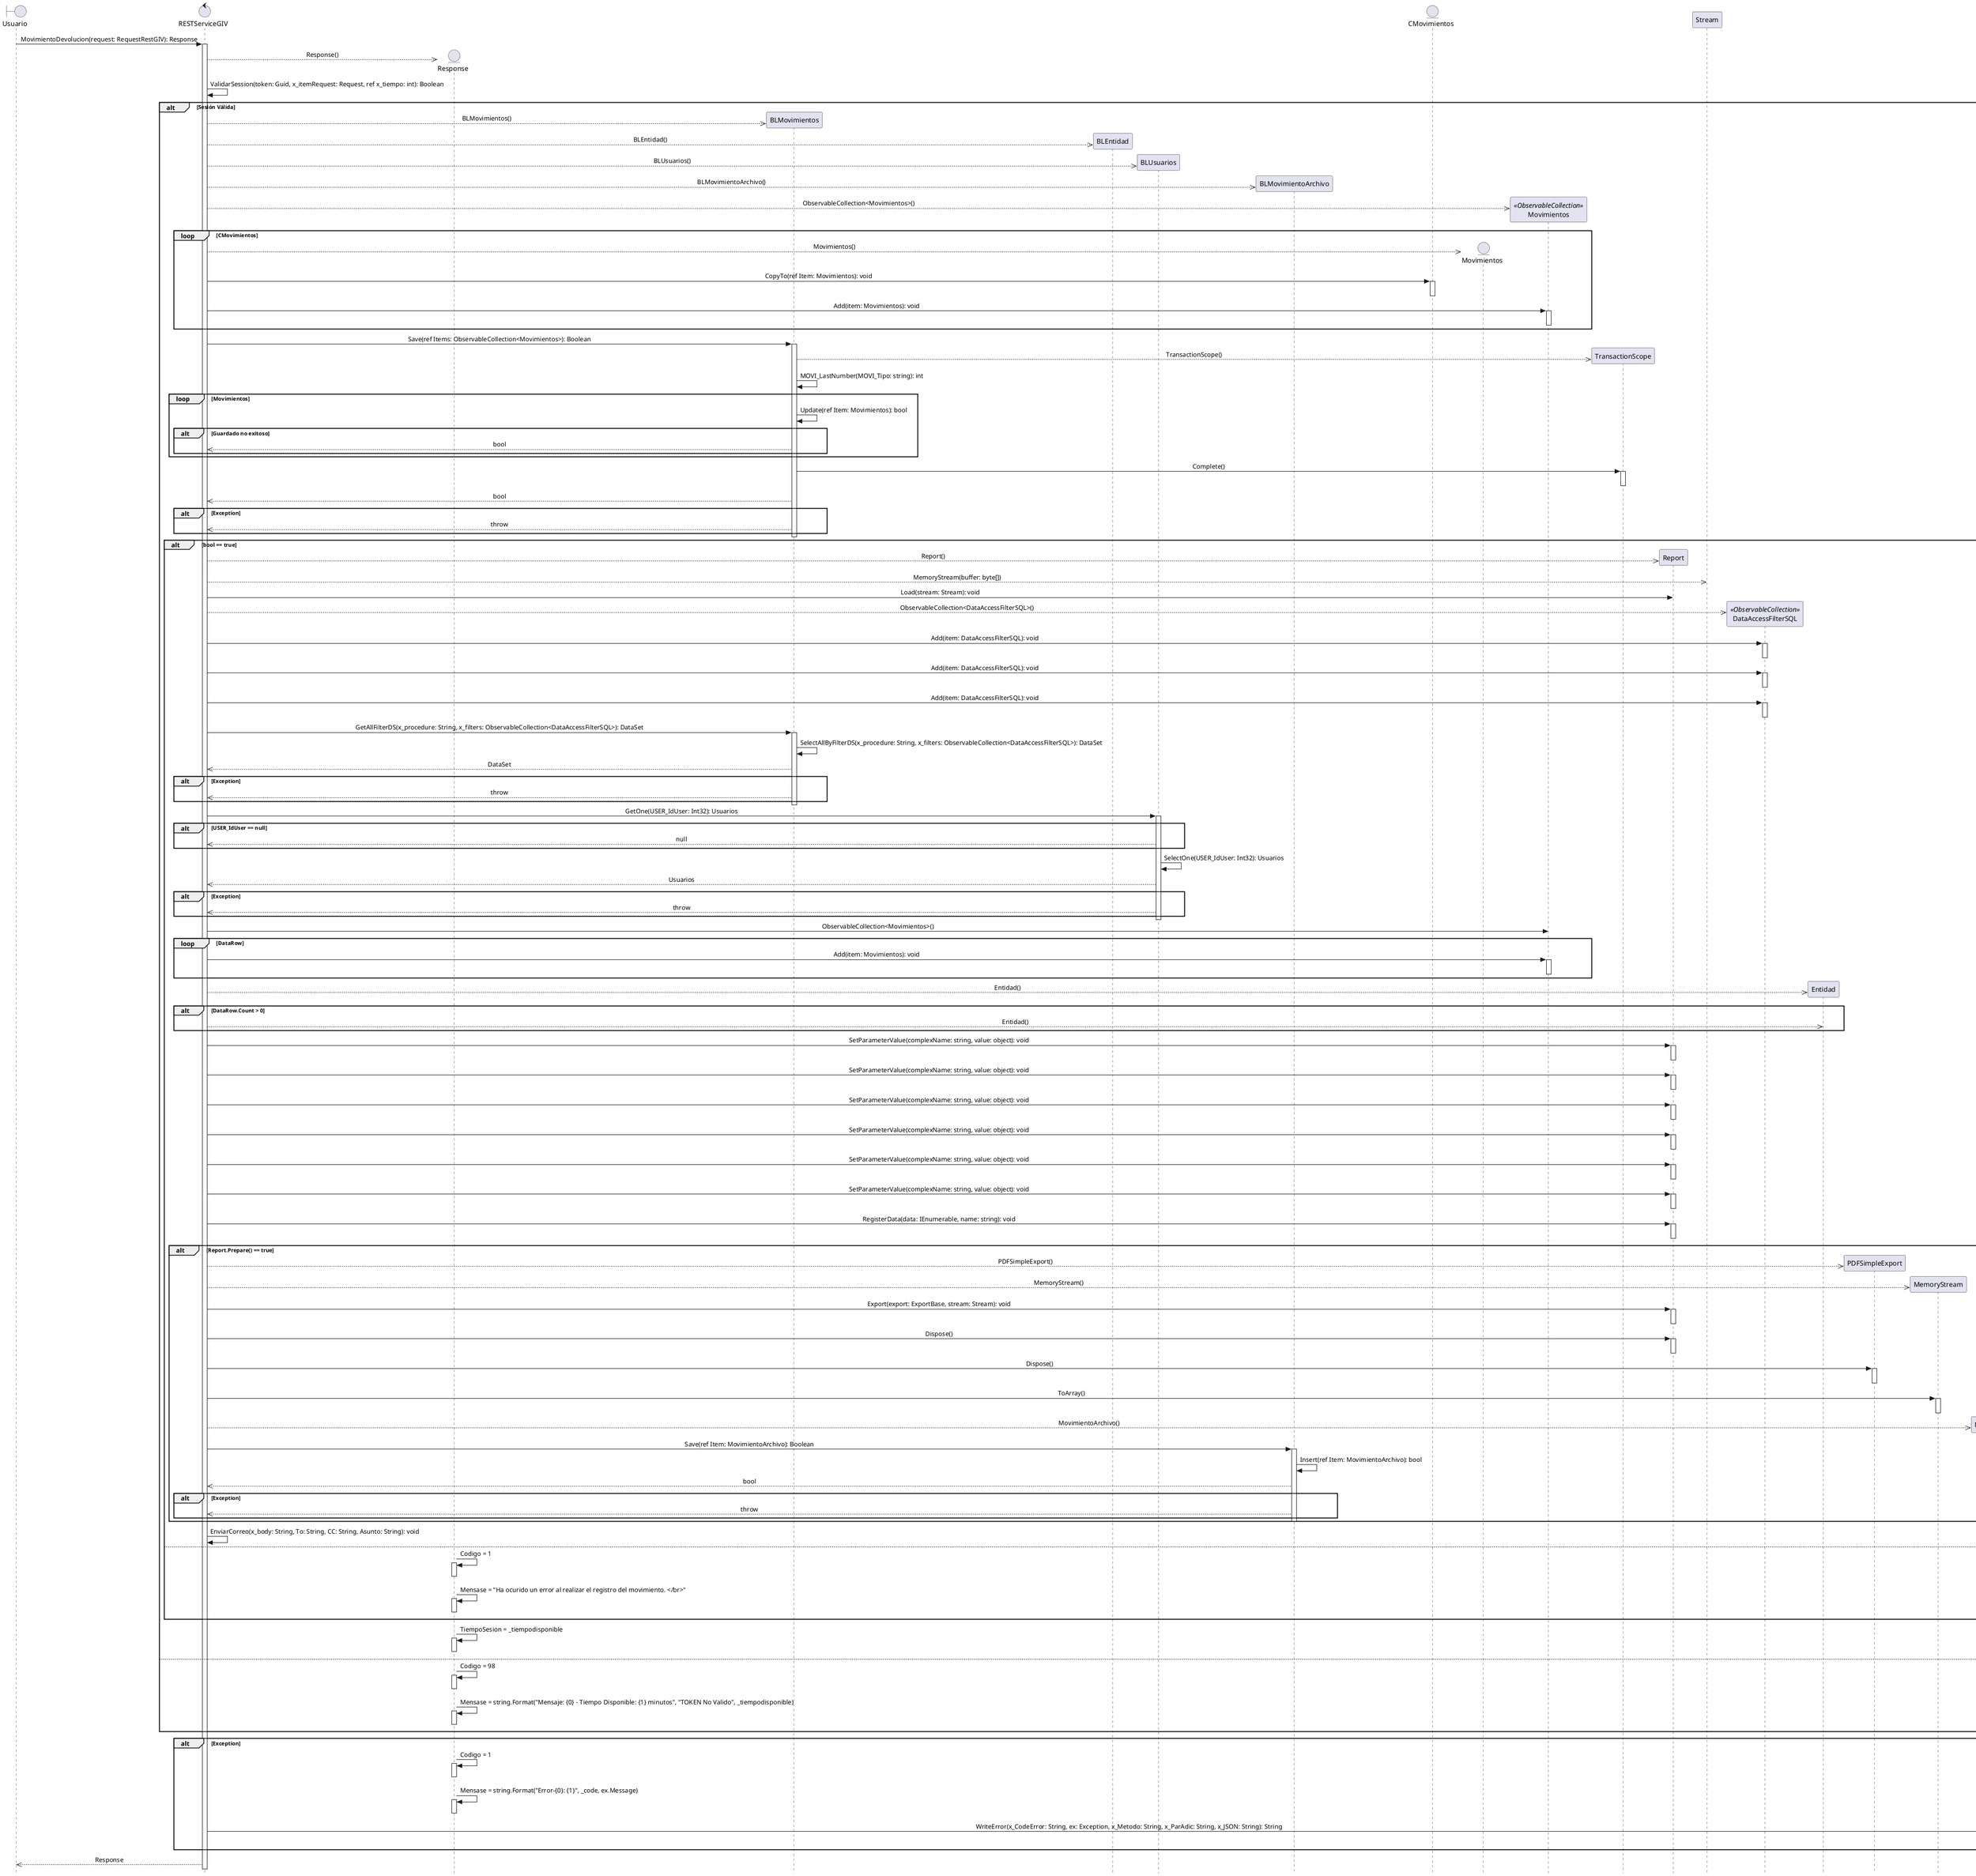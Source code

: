 @startuml Registrar entrega
skinparam Style strictuml
skinparam SequenceMessageAlignment center

boundary Usuario
control RESTServiceGIV
entity Response
participant BLMovimientos
participant BLEntidad
participant BLUsuarios
participant BLMovimientoArchivo
entity CMovimientos
entity Movimientos
participant Movimientos as ListMovimientos <<ObservableCollection>>
participant TransactionScope
participant Report
participant Stream 
participant DataAccessFilterSQL as ListFiltros <<ObservableCollection>>

Usuario -> RESTServiceGIV: MovimientoDevolucion(request: RequestRestGIV): Response
activate RESTServiceGIV
create Response
RESTServiceGIV -->> Response: Response()
RESTServiceGIV -> RESTServiceGIV: ValidarSession(token: Guid, x_itemRequest: Request, ref x_tiempo: int): Boolean
alt Sesión Válida
    create BLMovimientos
    RESTServiceGIV -->> BLMovimientos: BLMovimientos()
    create BLEntidad
    RESTServiceGIV -->> BLEntidad: BLEntidad()
    create BLUsuarios
    RESTServiceGIV -->> BLUsuarios: BLUsuarios()
    create BLMovimientoArchivo
    RESTServiceGIV -->> BLMovimientoArchivo: BLMovimientoArchivo()
    create ListMovimientos
    RESTServiceGIV -->> ListMovimientos: ObservableCollection<Movimientos>()
    loop CMovimientos
        create Movimientos
        RESTServiceGIV -->> Movimientos: Movimientos()
        RESTServiceGIV -> CMovimientos: CopyTo(ref Item: Movimientos): void
        activate CMovimientos
        deactivate CMovimientos
        RESTServiceGIV -> ListMovimientos: Add(item: Movimientos): void
        activate ListMovimientos
        deactivate ListMovimientos
    end
    RESTServiceGIV -> BLMovimientos: Save(ref Items: ObservableCollection<Movimientos>): Boolean
    activate BLMovimientos
    create TransactionScope
    BLMovimientos -->> TransactionScope: TransactionScope()
    BLMovimientos -> BLMovimientos: MOVI_LastNumber(MOVI_Tipo: string): int
    loop Movimientos
        BLMovimientos -> BLMovimientos: Update(ref Item: Movimientos): bool
        alt Guardado no exitoso
            BLMovimientos -->> RESTServiceGIV: bool
        end
    end
    BLMovimientos -> TransactionScope: Complete()
    activate TransactionScope
    deactivate TransactionScope
    BLMovimientos -->> RESTServiceGIV: bool
    alt Exception
        BLMovimientos -->> RESTServiceGIV: throw
    end
    deactivate BLMovimientos
    alt bool == true
        create Report
        RESTServiceGIV -->> Report: Report()
        RESTServiceGIV -->> Stream: MemoryStream(buffer: byte[])
        RESTServiceGIV -> Report: Load(stream: Stream): void
        create ListFiltros
        RESTServiceGIV -->> ListFiltros: ObservableCollection<DataAccessFilterSQL>()
        RESTServiceGIV -> ListFiltros: Add(item: DataAccessFilterSQL): void
        activate ListFiltros
        deactivate ListFiltros
        RESTServiceGIV -> ListFiltros: Add(item: DataAccessFilterSQL): void
        activate ListFiltros
        deactivate ListFiltros
        RESTServiceGIV -> ListFiltros: Add(item: DataAccessFilterSQL): void
        activate ListFiltros
        deactivate ListFiltros
        RESTServiceGIV -> BLMovimientos: GetAllFilterDS(x_procedure: String, x_filters: ObservableCollection<DataAccessFilterSQL>): DataSet
        activate BLMovimientos
        BLMovimientos -> BLMovimientos: SelectAllByFilterDS(x_procedure: String, x_filters: ObservableCollection<DataAccessFilterSQL>): DataSet
        BLMovimientos -->> RESTServiceGIV: DataSet
        alt Exception
            BLMovimientos -->> RESTServiceGIV: throw
        end
        deactivate BLMovimientos
        RESTServiceGIV -> BLUsuarios: GetOne(USER_IdUser: Int32): Usuarios
        activate BLUsuarios
        alt USER_IdUser == null
            BLUsuarios -->> RESTServiceGIV: null
        end
        BLUsuarios -> BLUsuarios: SelectOne(USER_IdUser: Int32): Usuarios
        BLUsuarios -->> RESTServiceGIV: Usuarios
        alt Exception
            BLUsuarios -->> RESTServiceGIV: throw
        end
        deactivate BLUsuarios
        RESTServiceGIV -> ListMovimientos: ObservableCollection<Movimientos>()
        loop DataRow
            RESTServiceGIV -> ListMovimientos: Add(item: Movimientos): void
            activate ListMovimientos
            deactivate ListMovimientos
        end
        create Entidad
        RESTServiceGIV -->> Entidad: Entidad()
        alt DataRow.Count > 0
            RESTServiceGIV -->> Entidad: Entidad()
        end
        RESTServiceGIV -> Report: SetParameterValue(complexName: string, value: object): void
        activate Report
        deactivate Report
        RESTServiceGIV -> Report: SetParameterValue(complexName: string, value: object): void
        activate Report
        deactivate Report
        RESTServiceGIV -> Report: SetParameterValue(complexName: string, value: object): void
        activate Report
        deactivate Report
        RESTServiceGIV -> Report: SetParameterValue(complexName: string, value: object): void
        activate Report
        deactivate Report
        RESTServiceGIV -> Report: SetParameterValue(complexName: string, value: object): void
        activate Report
        deactivate Report
        RESTServiceGIV -> Report: SetParameterValue(complexName: string, value: object): void
        activate Report
        deactivate Report
        RESTServiceGIV -> Report: RegisterData(data: IEnumerable, name: string): void
        activate Report
        deactivate Report
        alt Report.Prepare() == true
            create PDFSimpleExport
            RESTServiceGIV -->> PDFSimpleExport: PDFSimpleExport()
            create MemoryStream
            RESTServiceGIV -->> MemoryStream: MemoryStream()
            RESTServiceGIV -> Report: Export(export: ExportBase, stream: Stream): void
            activate Report
            deactivate Report
            RESTServiceGIV -> Report: Dispose()
            activate Report
            deactivate Report
            RESTServiceGIV -> PDFSimpleExport: Dispose()
            activate PDFSimpleExport
            deactivate PDFSimpleExport
            RESTServiceGIV -> MemoryStream: ToArray()
            activate MemoryStream
            deactivate MemoryStream
            create MovimientoArchivo
            RESTServiceGIV -->> MovimientoArchivo: MovimientoArchivo()
            RESTServiceGIV -> BLMovimientoArchivo: Save(ref Item: MovimientoArchivo): Boolean
            activate BLMovimientoArchivo
            BLMovimientoArchivo -> BLMovimientoArchivo: Insert(ref Item: MovimientoArchivo): bool
            BLMovimientoArchivo -->> RESTServiceGIV: bool
            alt Exception
                BLMovimientoArchivo -->> RESTServiceGIV: throw
            end
            deactivate BLMovimientoArchivo
        end
        RESTServiceGIV -> RESTServiceGIV: EnviarCorreo(x_body: String, To: String, CC: String, Asunto: String): void
    else
        Response -> Response: Codigo = 1
        activate Response
        deactivate Response
        Response -> Response: Mensase = "Ha ocurido un error al realizar el registro del movimiento. </br>"
        activate Response
        deactivate Response
    end
    Response -> Response: TiempoSesion = _tiempodisponible
    activate Response
    deactivate Response
else
    Response -> Response: Codigo = 98
    activate Response
    deactivate Response
    Response -> Response: Mensase = string.Format("Mensaje: {0} - Tiempo Disponible: {1} minutos", "TOKEN No Valido", _tiempodisponible)
    activate Response
    deactivate Response
end
alt Exception
    Response -> Response: Codigo = 1
    activate Response
    deactivate Response
    Response -> Response: Mensase = string.Format("Error-{0}: {1}", _code, ex.Message)
    activate Response
    deactivate Response
    RESTServiceGIV -> Util: WriteError(x_CodeError: String, ex: Exception, x_Metodo: String, x_ParAdic: String, x_JSON: String): String
    activate Util
    deactivate Util
end
RESTServiceGIV -->> Usuario: Response
@enduml